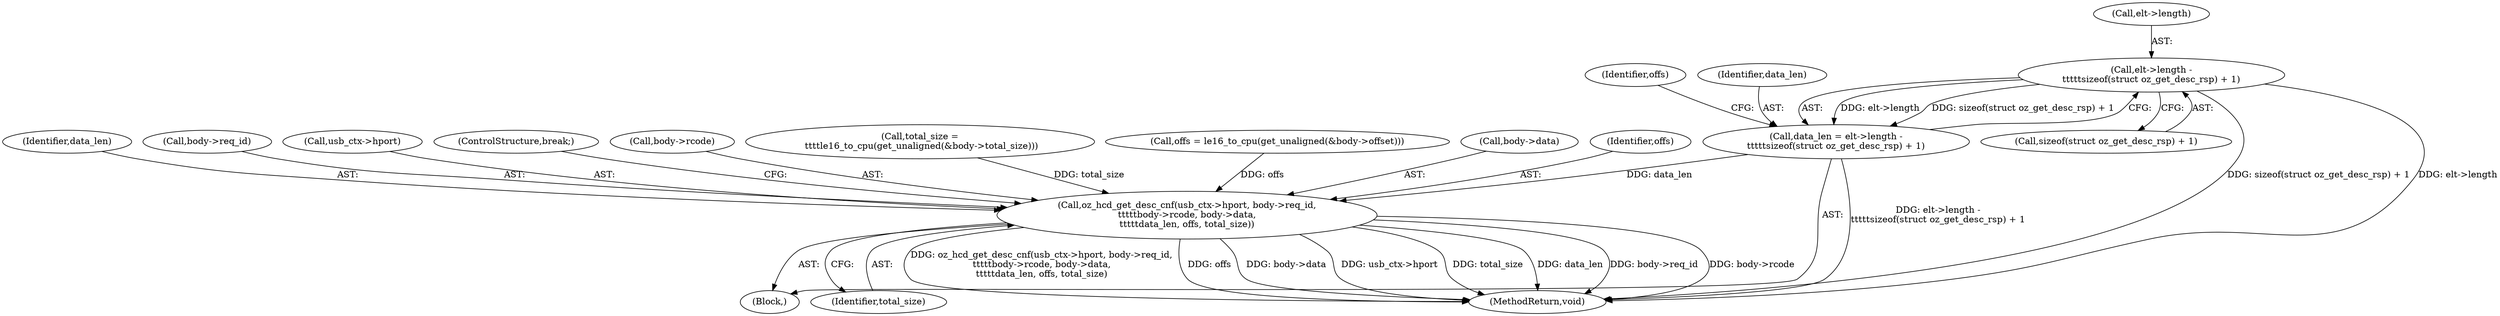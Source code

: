digraph "1_linux_d114b9fe78c8d6fc6e70808c2092aa307c36dc8e@API" {
"1000196" [label="(Call,elt->length -\n\t\t\t\t\tsizeof(struct oz_get_desc_rsp) + 1)"];
"1000194" [label="(Call,data_len = elt->length -\n\t\t\t\t\tsizeof(struct oz_get_desc_rsp) + 1)"];
"1000225" [label="(Call,oz_hcd_get_desc_cnf(usb_ctx->hport, body->req_id,\n\t\t\t\t\tbody->rcode, body->data,\n\t\t\t\t\tdata_len, offs, total_size))"];
"1000186" [label="(Block,)"];
"1000238" [label="(Identifier,data_len)"];
"1000229" [label="(Call,body->req_id)"];
"1000226" [label="(Call,usb_ctx->hport)"];
"1000241" [label="(ControlStructure,break;)"];
"1000225" [label="(Call,oz_hcd_get_desc_cnf(usb_ctx->hport, body->req_id,\n\t\t\t\t\tbody->rcode, body->data,\n\t\t\t\t\tdata_len, offs, total_size))"];
"1000232" [label="(Call,body->rcode)"];
"1000214" [label="(Call,total_size =\n \t\t\t\tle16_to_cpu(get_unaligned(&body->total_size)))"];
"1000206" [label="(Identifier,offs)"];
"1000195" [label="(Identifier,data_len)"];
"1000240" [label="(Identifier,total_size)"];
"1000194" [label="(Call,data_len = elt->length -\n\t\t\t\t\tsizeof(struct oz_get_desc_rsp) + 1)"];
"1000205" [label="(Call,offs = le16_to_cpu(get_unaligned(&body->offset)))"];
"1000200" [label="(Call,sizeof(struct oz_get_desc_rsp) + 1)"];
"1000235" [label="(Call,body->data)"];
"1000325" [label="(MethodReturn,void)"];
"1000196" [label="(Call,elt->length -\n\t\t\t\t\tsizeof(struct oz_get_desc_rsp) + 1)"];
"1000239" [label="(Identifier,offs)"];
"1000197" [label="(Call,elt->length)"];
"1000196" -> "1000194"  [label="AST: "];
"1000196" -> "1000200"  [label="CFG: "];
"1000197" -> "1000196"  [label="AST: "];
"1000200" -> "1000196"  [label="AST: "];
"1000194" -> "1000196"  [label="CFG: "];
"1000196" -> "1000325"  [label="DDG: sizeof(struct oz_get_desc_rsp) + 1"];
"1000196" -> "1000325"  [label="DDG: elt->length"];
"1000196" -> "1000194"  [label="DDG: elt->length"];
"1000196" -> "1000194"  [label="DDG: sizeof(struct oz_get_desc_rsp) + 1"];
"1000194" -> "1000186"  [label="AST: "];
"1000195" -> "1000194"  [label="AST: "];
"1000206" -> "1000194"  [label="CFG: "];
"1000194" -> "1000325"  [label="DDG: elt->length -\n\t\t\t\t\tsizeof(struct oz_get_desc_rsp) + 1"];
"1000194" -> "1000225"  [label="DDG: data_len"];
"1000225" -> "1000186"  [label="AST: "];
"1000225" -> "1000240"  [label="CFG: "];
"1000226" -> "1000225"  [label="AST: "];
"1000229" -> "1000225"  [label="AST: "];
"1000232" -> "1000225"  [label="AST: "];
"1000235" -> "1000225"  [label="AST: "];
"1000238" -> "1000225"  [label="AST: "];
"1000239" -> "1000225"  [label="AST: "];
"1000240" -> "1000225"  [label="AST: "];
"1000241" -> "1000225"  [label="CFG: "];
"1000225" -> "1000325"  [label="DDG: oz_hcd_get_desc_cnf(usb_ctx->hport, body->req_id,\n\t\t\t\t\tbody->rcode, body->data,\n\t\t\t\t\tdata_len, offs, total_size)"];
"1000225" -> "1000325"  [label="DDG: offs"];
"1000225" -> "1000325"  [label="DDG: body->data"];
"1000225" -> "1000325"  [label="DDG: usb_ctx->hport"];
"1000225" -> "1000325"  [label="DDG: total_size"];
"1000225" -> "1000325"  [label="DDG: data_len"];
"1000225" -> "1000325"  [label="DDG: body->req_id"];
"1000225" -> "1000325"  [label="DDG: body->rcode"];
"1000205" -> "1000225"  [label="DDG: offs"];
"1000214" -> "1000225"  [label="DDG: total_size"];
}
